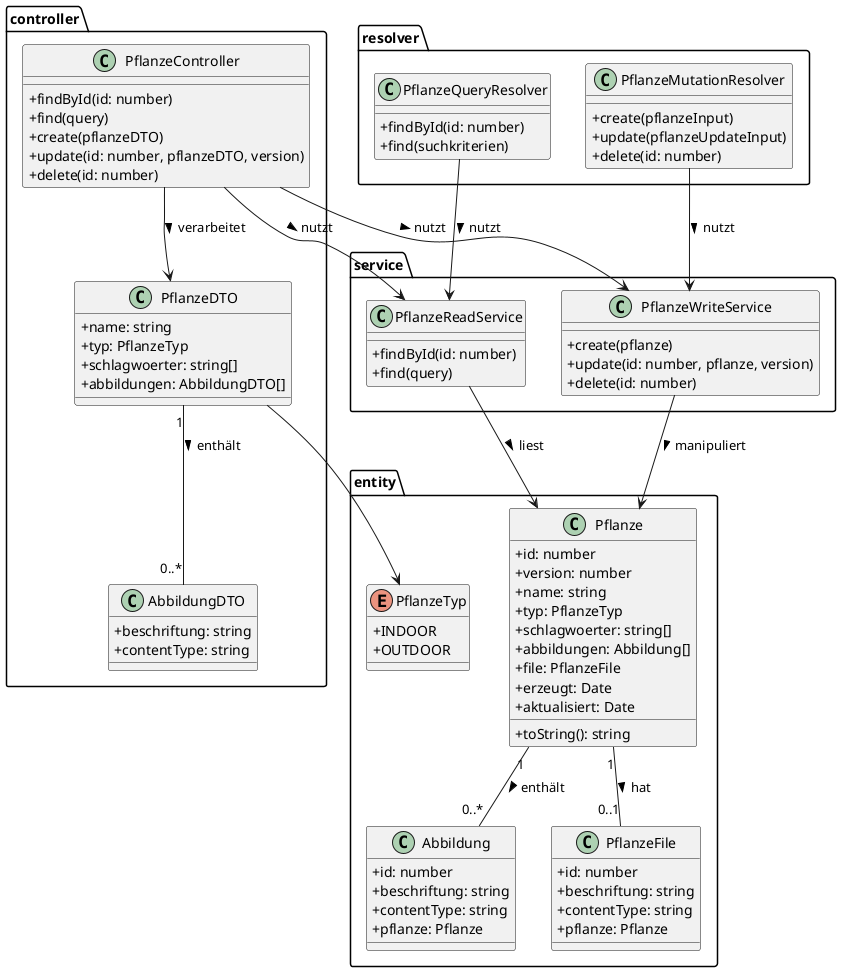 @startuml Pflanze-Klassendiagramm
skinparam classAttributeIconSize 0

package entity {
  class Pflanze {
    + id: number
    + version: number
    + name: string
    + typ: PflanzeTyp
    + schlagwoerter: string[]
    + abbildungen: Abbildung[]
    + file: PflanzeFile
    + erzeugt: Date
    + aktualisiert: Date
    + toString(): string
  }

  enum PflanzeTyp {
    + INDOOR
    + OUTDOOR
  }

  class Abbildung {
    + id: number
    + beschriftung: string
    + contentType: string
    + pflanze: Pflanze
  }

  class PflanzeFile {
    + id: number
    + beschriftung: string
    + contentType: string
    + pflanze: Pflanze
  }
}

package controller {
  class PflanzeController {
    + findById(id: number)
    + find(query)
    + create(pflanzeDTO)
    + update(id: number, pflanzeDTO, version)
    + delete(id: number)
  }

  class PflanzeDTO {
    + name: string
    + typ: PflanzeTyp
    + schlagwoerter: string[]
    + abbildungen: AbbildungDTO[]
  }

  class AbbildungDTO {
    + beschriftung: string
    + contentType: string
  }
}

package resolver {
  class PflanzeQueryResolver {
    + findById(id: number)
    + find(suchkriterien)
  }

  class PflanzeMutationResolver {
    + create(pflanzeInput)
    + update(pflanzeUpdateInput)
    + delete(id: number)
  }
}

package service {
  class PflanzeReadService {
    + findById(id: number)
    + find(query)
  }

  class PflanzeWriteService {
    + create(pflanze)
    + update(id: number, pflanze, version)
    + delete(id: number)
  }
}

' Beziehungen
Pflanze "1" -- "0..*" Abbildung : enthält >
Pflanze "1" -- "0..1" PflanzeFile : hat >

PflanzeDTO --> PflanzeTyp
PflanzeDTO "1" -- "0..*" AbbildungDTO : enthält >

PflanzeController --> PflanzeReadService : nutzt >
PflanzeController --> PflanzeWriteService : nutzt >
PflanzeController --> PflanzeDTO : verarbeitet >

PflanzeQueryResolver --> PflanzeReadService : nutzt >
PflanzeMutationResolver --> PflanzeWriteService : nutzt >

PflanzeReadService --> Pflanze : liest >
PflanzeWriteService --> Pflanze : manipuliert >

@enduml